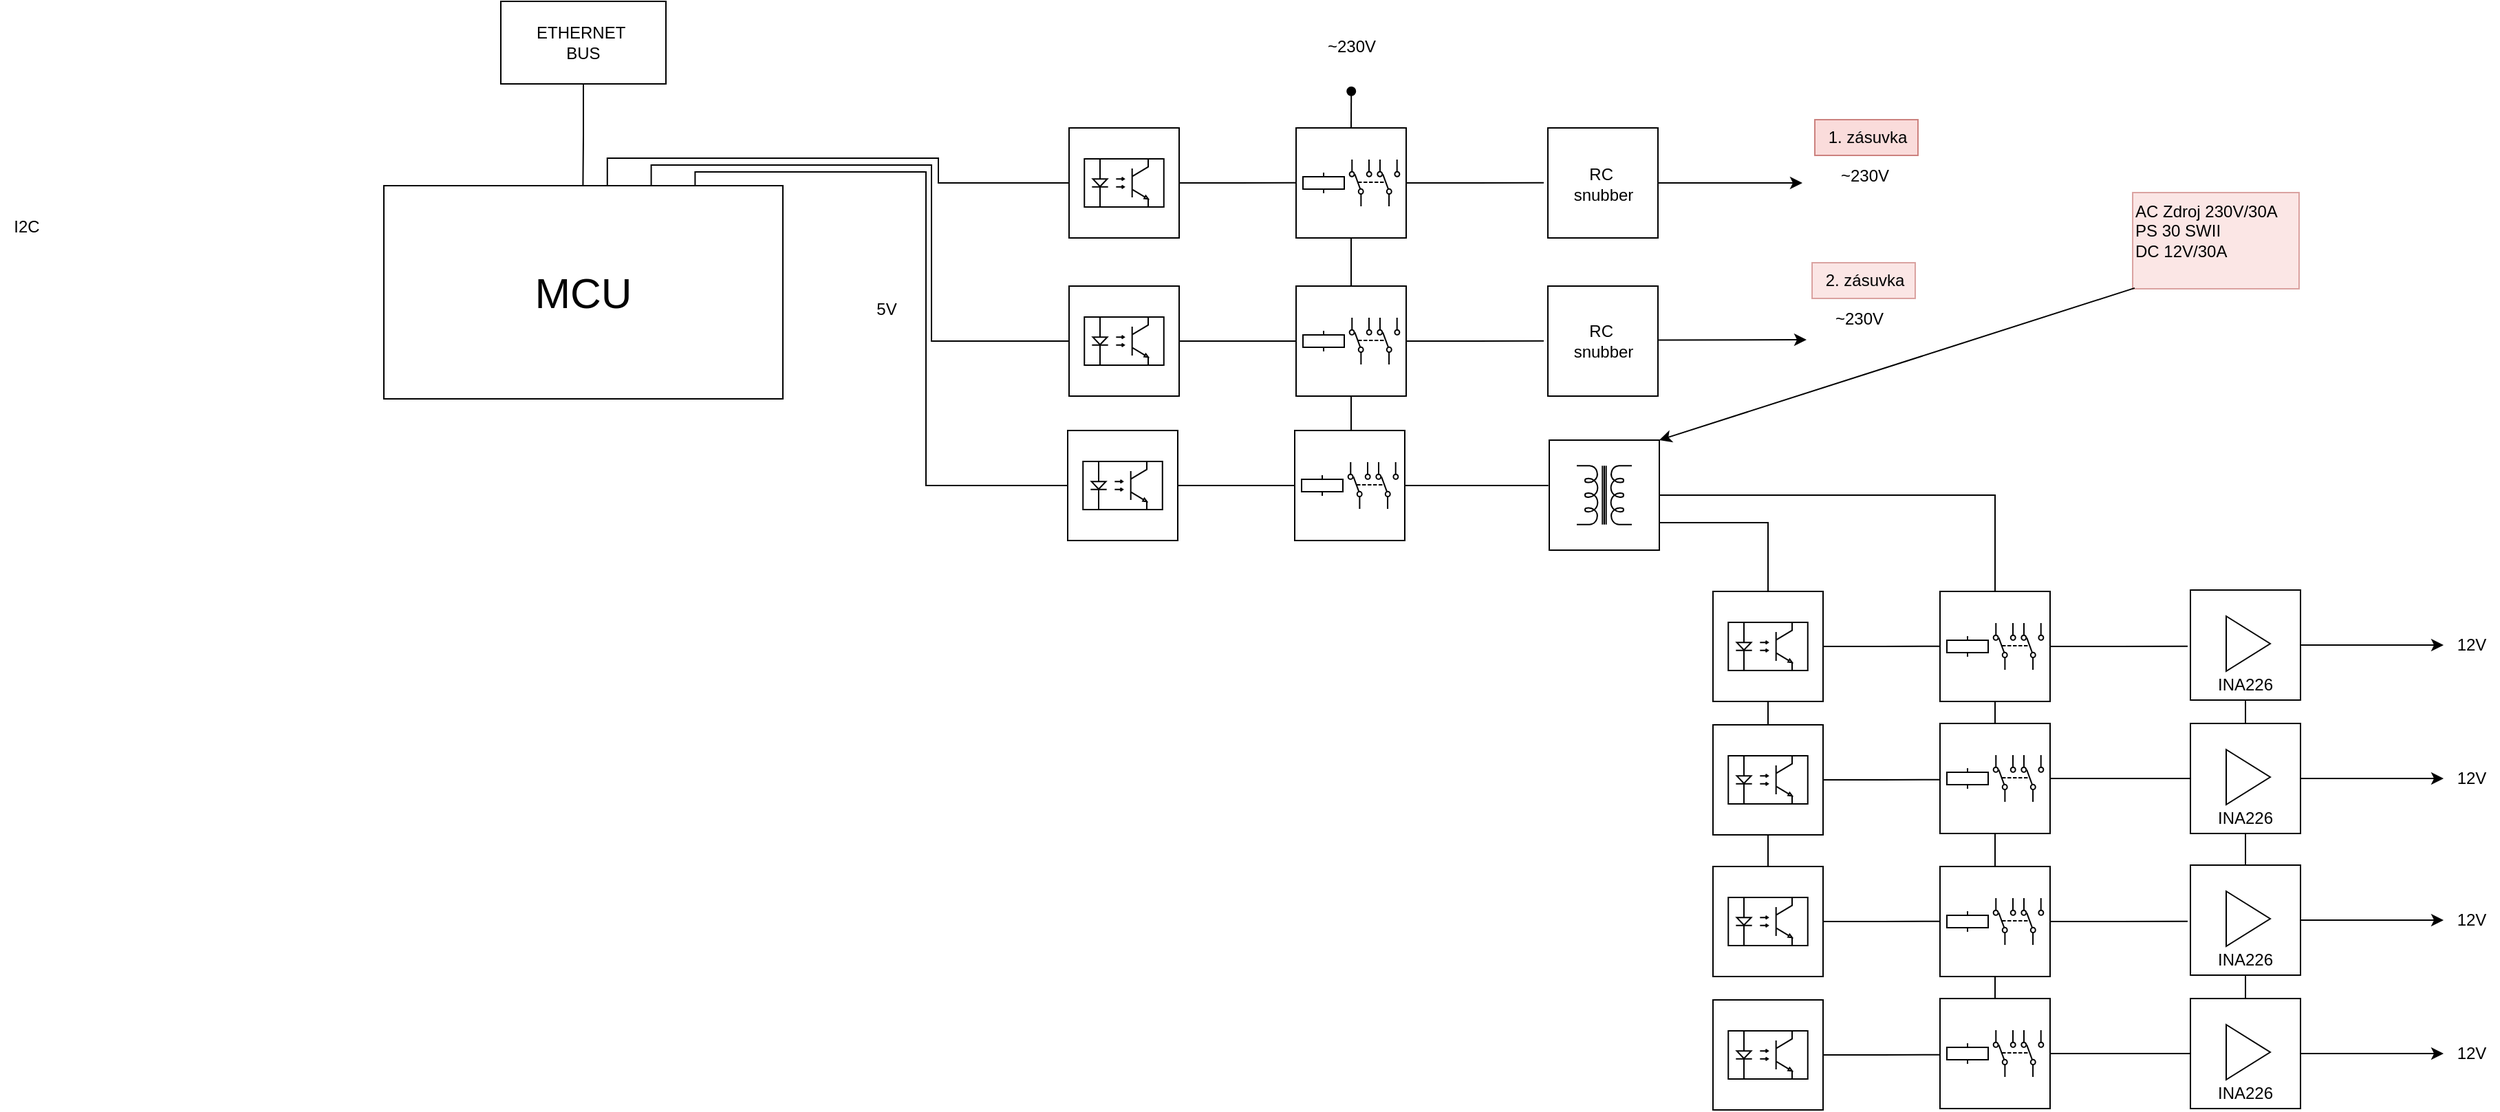 <mxfile version="24.7.14">
  <diagram name="Page-1" id="7e0a89b8-554c-2b80-1dc8-d5c74ca68de4">
    <mxGraphModel dx="2200" dy="1170" grid="0" gridSize="5" guides="1" tooltips="1" connect="1" arrows="0" fold="1" page="1" pageScale="1" pageWidth="1169" pageHeight="827" background="none" math="0" shadow="0">
      <root>
        <mxCell id="0" />
        <mxCell id="1" parent="0" />
        <mxCell id="zCNBRzlEJY0I-tMyIhnu-10" value="" style="group" parent="1" vertex="1" connectable="0">
          <mxGeometry x="945" y="118" width="80" height="80" as="geometry" />
        </mxCell>
        <mxCell id="zCNBRzlEJY0I-tMyIhnu-58" style="edgeStyle=orthogonalEdgeStyle;rounded=0;orthogonalLoop=1;jettySize=auto;html=1;exitX=1;exitY=0.5;exitDx=0;exitDy=0;endArrow=none;endFill=0;" parent="zCNBRzlEJY0I-tMyIhnu-10" source="zCNBRzlEJY0I-tMyIhnu-2" edge="1">
          <mxGeometry relative="1" as="geometry">
            <mxPoint x="180" y="39.857" as="targetPoint" />
          </mxGeometry>
        </mxCell>
        <mxCell id="EAk1uLRLOfNb_ForU7wT-85" style="edgeStyle=orthogonalEdgeStyle;rounded=0;orthogonalLoop=1;jettySize=auto;html=1;exitX=0.5;exitY=0;exitDx=0;exitDy=0;endArrow=oval;endFill=1;" parent="zCNBRzlEJY0I-tMyIhnu-10" source="zCNBRzlEJY0I-tMyIhnu-2" edge="1">
          <mxGeometry relative="1" as="geometry">
            <mxPoint x="40.118" y="-26.647" as="targetPoint" />
          </mxGeometry>
        </mxCell>
        <mxCell id="zCNBRzlEJY0I-tMyIhnu-2" value="" style="whiteSpace=wrap;html=1;aspect=fixed;" parent="zCNBRzlEJY0I-tMyIhnu-10" vertex="1">
          <mxGeometry width="80" height="80" as="geometry" />
        </mxCell>
        <mxCell id="zCNBRzlEJY0I-tMyIhnu-7" value="" style="pointerEvents=1;verticalLabelPosition=bottom;shadow=0;dashed=0;align=center;html=1;verticalAlign=top;shape=mxgraph.electrical.electro-mechanical.dpdt3;elSwitchState=1;rotation=-90;" parent="zCNBRzlEJY0I-tMyIhnu-10" vertex="1">
          <mxGeometry x="40" y="21.83" width="34" height="36.34" as="geometry" />
        </mxCell>
        <mxCell id="zCNBRzlEJY0I-tMyIhnu-64" value="" style="pointerEvents=1;verticalLabelPosition=bottom;shadow=0;dashed=0;align=center;html=1;verticalAlign=top;shape=mxgraph.electrical.electro-mechanical.relay_coil;" parent="zCNBRzlEJY0I-tMyIhnu-10" vertex="1">
          <mxGeometry x="5" y="32.5" width="30" height="15" as="geometry" />
        </mxCell>
        <mxCell id="zCNBRzlEJY0I-tMyIhnu-31" value="" style="group" parent="1" vertex="1" connectable="0">
          <mxGeometry x="780" y="118" width="100" height="80" as="geometry" />
        </mxCell>
        <mxCell id="zCNBRzlEJY0I-tMyIhnu-57" style="edgeStyle=orthogonalEdgeStyle;rounded=0;orthogonalLoop=1;jettySize=auto;html=1;exitX=1;exitY=0.5;exitDx=0;exitDy=0;endArrow=none;endFill=0;" parent="zCNBRzlEJY0I-tMyIhnu-31" source="zCNBRzlEJY0I-tMyIhnu-29" edge="1">
          <mxGeometry relative="1" as="geometry">
            <mxPoint x="165" y="39.857" as="targetPoint" />
          </mxGeometry>
        </mxCell>
        <mxCell id="zCNBRzlEJY0I-tMyIhnu-29" value="" style="whiteSpace=wrap;html=1;aspect=fixed;" parent="zCNBRzlEJY0I-tMyIhnu-31" vertex="1">
          <mxGeometry width="80" height="80" as="geometry" />
        </mxCell>
        <mxCell id="zCNBRzlEJY0I-tMyIhnu-30" value="" style="verticalLabelPosition=bottom;shadow=0;dashed=0;align=center;html=1;verticalAlign=top;shape=mxgraph.electrical.opto_electronics.opto-coupler;" parent="zCNBRzlEJY0I-tMyIhnu-31" vertex="1">
          <mxGeometry x="11.13" y="22.5" width="57.75" height="35" as="geometry" />
        </mxCell>
        <mxCell id="zCNBRzlEJY0I-tMyIhnu-32" value="" style="group" parent="1" vertex="1" connectable="0">
          <mxGeometry x="780" y="233" width="80" height="80" as="geometry" />
        </mxCell>
        <mxCell id="zCNBRzlEJY0I-tMyIhnu-33" value="" style="whiteSpace=wrap;html=1;aspect=fixed;" parent="zCNBRzlEJY0I-tMyIhnu-32" vertex="1">
          <mxGeometry width="80" height="80" as="geometry" />
        </mxCell>
        <mxCell id="zCNBRzlEJY0I-tMyIhnu-34" value="" style="verticalLabelPosition=bottom;shadow=0;dashed=0;align=center;html=1;verticalAlign=top;shape=mxgraph.electrical.opto_electronics.opto-coupler;" parent="zCNBRzlEJY0I-tMyIhnu-32" vertex="1">
          <mxGeometry x="11.13" y="22.5" width="57.75" height="35" as="geometry" />
        </mxCell>
        <mxCell id="zCNBRzlEJY0I-tMyIhnu-56" style="edgeStyle=orthogonalEdgeStyle;rounded=0;orthogonalLoop=1;jettySize=auto;html=1;exitX=1;exitY=0.5;exitDx=0;exitDy=0;endArrow=none;endFill=0;" parent="1" source="zCNBRzlEJY0I-tMyIhnu-33" edge="1">
          <mxGeometry relative="1" as="geometry">
            <mxPoint x="945" y="273" as="targetPoint" />
          </mxGeometry>
        </mxCell>
        <mxCell id="zCNBRzlEJY0I-tMyIhnu-65" value="" style="group" parent="1" vertex="1" connectable="0">
          <mxGeometry x="945" y="233" width="80" height="80" as="geometry" />
        </mxCell>
        <mxCell id="zCNBRzlEJY0I-tMyIhnu-66" style="edgeStyle=orthogonalEdgeStyle;rounded=0;orthogonalLoop=1;jettySize=auto;html=1;exitX=1;exitY=0.5;exitDx=0;exitDy=0;endArrow=none;endFill=0;" parent="zCNBRzlEJY0I-tMyIhnu-65" source="zCNBRzlEJY0I-tMyIhnu-67" edge="1">
          <mxGeometry relative="1" as="geometry">
            <mxPoint x="180" y="39.857" as="targetPoint" />
          </mxGeometry>
        </mxCell>
        <mxCell id="zCNBRzlEJY0I-tMyIhnu-67" value="" style="whiteSpace=wrap;html=1;aspect=fixed;" parent="zCNBRzlEJY0I-tMyIhnu-65" vertex="1">
          <mxGeometry width="80" height="80" as="geometry" />
        </mxCell>
        <mxCell id="zCNBRzlEJY0I-tMyIhnu-68" value="" style="pointerEvents=1;verticalLabelPosition=bottom;shadow=0;dashed=0;align=center;html=1;verticalAlign=top;shape=mxgraph.electrical.electro-mechanical.dpdt3;elSwitchState=1;rotation=-90;" parent="zCNBRzlEJY0I-tMyIhnu-65" vertex="1">
          <mxGeometry x="40" y="21.83" width="34" height="36.34" as="geometry" />
        </mxCell>
        <mxCell id="zCNBRzlEJY0I-tMyIhnu-69" value="" style="pointerEvents=1;verticalLabelPosition=bottom;shadow=0;dashed=0;align=center;html=1;verticalAlign=top;shape=mxgraph.electrical.electro-mechanical.relay_coil;" parent="zCNBRzlEJY0I-tMyIhnu-65" vertex="1">
          <mxGeometry x="5" y="32.5" width="30" height="15" as="geometry" />
        </mxCell>
        <mxCell id="zCNBRzlEJY0I-tMyIhnu-88" value="~230V" style="text;html=1;align=center;verticalAlign=middle;resizable=0;points=[];autosize=1;strokeColor=none;fillColor=none;" parent="1" vertex="1">
          <mxGeometry x="957.5" y="44" width="55" height="30" as="geometry" />
        </mxCell>
        <mxCell id="zCNBRzlEJY0I-tMyIhnu-90" value="~230V" style="text;html=1;align=center;verticalAlign=middle;resizable=0;points=[];autosize=1;strokeColor=none;fillColor=none;" parent="1" vertex="1">
          <mxGeometry x="1330" y="138" width="55" height="30" as="geometry" />
        </mxCell>
        <mxCell id="zCNBRzlEJY0I-tMyIhnu-91" value="~230V" style="text;html=1;align=center;verticalAlign=middle;resizable=0;points=[];autosize=1;strokeColor=none;fillColor=none;" parent="1" vertex="1">
          <mxGeometry x="1326" y="242" width="55" height="30" as="geometry" />
        </mxCell>
        <mxCell id="b3g8-nZqgv8whA5xBUex-1" value="12V" style="text;html=1;align=center;verticalAlign=middle;resizable=0;points=[];autosize=1;strokeColor=none;fillColor=none;" parent="1" vertex="1">
          <mxGeometry x="1779" y="479" width="40" height="30" as="geometry" />
        </mxCell>
        <mxCell id="b3g8-nZqgv8whA5xBUex-9" value="ETHERNET&amp;nbsp;&lt;br&gt;BUS" style="rounded=0;whiteSpace=wrap;html=1;" parent="1" vertex="1">
          <mxGeometry x="367" y="26" width="120" height="60" as="geometry" />
        </mxCell>
        <mxCell id="b3g8-nZqgv8whA5xBUex-12" value="5V" style="text;html=1;align=center;verticalAlign=middle;resizable=0;points=[];autosize=1;strokeColor=none;fillColor=none;" parent="1" vertex="1">
          <mxGeometry x="629" y="235" width="35" height="30" as="geometry" />
        </mxCell>
        <mxCell id="EAk1uLRLOfNb_ForU7wT-3" value="1. zásuvka" style="text;html=1;align=center;verticalAlign=middle;resizable=0;points=[];autosize=1;strokeColor=#b85450;fillColor=#f8cecc;opacity=70;" parent="1" vertex="1">
          <mxGeometry x="1322" y="112" width="75" height="26" as="geometry" />
        </mxCell>
        <mxCell id="EAk1uLRLOfNb_ForU7wT-10" value="" style="rounded=0;orthogonalLoop=1;jettySize=auto;html=1;" parent="1" source="EAk1uLRLOfNb_ForU7wT-4" edge="1">
          <mxGeometry relative="1" as="geometry">
            <mxPoint x="1313" y="158" as="targetPoint" />
          </mxGeometry>
        </mxCell>
        <mxCell id="EAk1uLRLOfNb_ForU7wT-4" value="" style="whiteSpace=wrap;html=1;aspect=fixed;fillColor=none;" parent="1" vertex="1">
          <mxGeometry x="1128" y="118" width="80" height="80" as="geometry" />
        </mxCell>
        <mxCell id="EAk1uLRLOfNb_ForU7wT-5" value="RC&amp;nbsp;&lt;br&gt;snubber" style="text;html=1;align=center;verticalAlign=middle;resizable=0;points=[];autosize=1;strokeColor=none;fillColor=none;" parent="1" vertex="1">
          <mxGeometry x="1137.5" y="138" width="61" height="41" as="geometry" />
        </mxCell>
        <mxCell id="EAk1uLRLOfNb_ForU7wT-12" value="" style="whiteSpace=wrap;html=1;aspect=fixed;fillColor=none;" parent="1" vertex="1">
          <mxGeometry x="1128" y="233" width="80" height="80" as="geometry" />
        </mxCell>
        <mxCell id="EAk1uLRLOfNb_ForU7wT-13" value="RC&amp;nbsp;&lt;br&gt;snubber" style="text;html=1;align=center;verticalAlign=middle;resizable=0;points=[];autosize=1;strokeColor=none;fillColor=none;" parent="1" vertex="1">
          <mxGeometry x="1137.5" y="252.5" width="61" height="41" as="geometry" />
        </mxCell>
        <mxCell id="EAk1uLRLOfNb_ForU7wT-14" value="" style="edgeStyle=orthogonalEdgeStyle;rounded=0;orthogonalLoop=1;jettySize=auto;html=1;exitX=1.007;exitY=0.49;exitDx=0;exitDy=0;exitPerimeter=0;" parent="1" source="EAk1uLRLOfNb_ForU7wT-12" edge="1">
          <mxGeometry relative="1" as="geometry">
            <mxPoint x="1212" y="272" as="sourcePoint" />
            <mxPoint x="1316" y="272.0" as="targetPoint" />
            <Array as="points">
              <mxPoint x="1212" y="272" />
            </Array>
          </mxGeometry>
        </mxCell>
        <mxCell id="EAk1uLRLOfNb_ForU7wT-15" value="2. zásuvka" style="text;html=1;align=center;verticalAlign=middle;resizable=0;points=[];autosize=1;strokeColor=#b85450;fillColor=#f8cecc;opacity=50;" parent="1" vertex="1">
          <mxGeometry x="1320" y="216" width="75" height="26" as="geometry" />
        </mxCell>
        <mxCell id="EAk1uLRLOfNb_ForU7wT-45" value="" style="group" parent="1" vertex="1" connectable="0">
          <mxGeometry x="1129" y="345" width="80" height="80" as="geometry" />
        </mxCell>
        <mxCell id="EAk1uLRLOfNb_ForU7wT-46" value="" style="whiteSpace=wrap;html=1;aspect=fixed;" parent="EAk1uLRLOfNb_ForU7wT-45" vertex="1">
          <mxGeometry width="80" height="80" as="geometry" />
        </mxCell>
        <mxCell id="EAk1uLRLOfNb_ForU7wT-47" value="" style="pointerEvents=1;verticalLabelPosition=bottom;shadow=0;dashed=0;align=center;html=1;verticalAlign=top;shape=mxgraph.electrical.inductors.transformer_2;rotation=-90;" parent="EAk1uLRLOfNb_ForU7wT-45" vertex="1">
          <mxGeometry x="18.66" y="20" width="42.67" height="40" as="geometry" />
        </mxCell>
        <mxCell id="EAk1uLRLOfNb_ForU7wT-72" value="12V" style="text;html=1;align=center;verticalAlign=middle;resizable=0;points=[];autosize=1;strokeColor=none;fillColor=none;" parent="1" vertex="1">
          <mxGeometry x="1779" y="576" width="40" height="30" as="geometry" />
        </mxCell>
        <mxCell id="EAk1uLRLOfNb_ForU7wT-82" value="I2C" style="text;html=1;align=center;verticalAlign=middle;resizable=0;points=[];autosize=1;strokeColor=none;fillColor=none;" parent="1" vertex="1">
          <mxGeometry x="3" y="177" width="37" height="26" as="geometry" />
        </mxCell>
        <mxCell id="EAk1uLRLOfNb_ForU7wT-84" value="AC Zdroj 230V/30A&lt;br&gt;PS 30 SWII&lt;br&gt;DC 12V&lt;span style=&quot;background-color: initial;&quot;&gt;/30A&lt;/span&gt;&lt;div&gt;&lt;div&gt;&lt;br&gt;&lt;/div&gt;&lt;/div&gt;" style="text;html=1;align=left;verticalAlign=middle;resizable=0;points=[];autosize=1;strokeColor=#b85450;fillColor=#f8cecc;opacity=50;" parent="1" vertex="1">
          <mxGeometry x="1553" y="165" width="121" height="70" as="geometry" />
        </mxCell>
        <mxCell id="EAk1uLRLOfNb_ForU7wT-87" value="" style="endArrow=classic;html=1;rounded=0;exitX=0.012;exitY=0.992;exitDx=0;exitDy=0;exitPerimeter=0;entryX=1;entryY=0;entryDx=0;entryDy=0;" parent="1" source="EAk1uLRLOfNb_ForU7wT-84" edge="1" target="EAk1uLRLOfNb_ForU7wT-46">
          <mxGeometry width="50" height="50" relative="1" as="geometry">
            <mxPoint x="1049" y="460" as="sourcePoint" />
            <mxPoint x="1120" y="425" as="targetPoint" />
          </mxGeometry>
        </mxCell>
        <mxCell id="vetYpZqJevZnBehMO1L--26" style="edgeStyle=orthogonalEdgeStyle;rounded=0;orthogonalLoop=1;jettySize=auto;html=1;entryX=0.5;entryY=0;entryDx=0;entryDy=0;endArrow=none;endFill=0;" parent="1" source="vetYpZqJevZnBehMO1L--8" target="vetYpZqJevZnBehMO1L--15" edge="1">
          <mxGeometry relative="1" as="geometry" />
        </mxCell>
        <mxCell id="vetYpZqJevZnBehMO1L--30" value="" style="edgeStyle=orthogonalEdgeStyle;rounded=0;orthogonalLoop=1;jettySize=auto;html=1;" parent="1" source="vetYpZqJevZnBehMO1L--8" target="b3g8-nZqgv8whA5xBUex-1" edge="1">
          <mxGeometry relative="1" as="geometry" />
        </mxCell>
        <mxCell id="vetYpZqJevZnBehMO1L--8" value="&lt;br&gt;&lt;br&gt;&lt;br&gt;&lt;br&gt;INA226" style="whiteSpace=wrap;html=1;aspect=fixed;" parent="1" vertex="1">
          <mxGeometry x="1595" y="454" width="80" height="80" as="geometry" />
        </mxCell>
        <mxCell id="vetYpZqJevZnBehMO1L--9" value="" style="triangle;whiteSpace=wrap;html=1;" parent="1" vertex="1">
          <mxGeometry x="1621" y="473" width="32" height="40" as="geometry" />
        </mxCell>
        <mxCell id="vetYpZqJevZnBehMO1L--31" value="" style="edgeStyle=orthogonalEdgeStyle;rounded=0;orthogonalLoop=1;jettySize=auto;html=1;" parent="1" source="vetYpZqJevZnBehMO1L--15" edge="1">
          <mxGeometry relative="1" as="geometry">
            <mxPoint x="1779.0" y="591" as="targetPoint" />
          </mxGeometry>
        </mxCell>
        <mxCell id="PkqFtLTbCZEIP-2vwFzs-185" style="edgeStyle=orthogonalEdgeStyle;rounded=0;orthogonalLoop=1;jettySize=auto;html=1;exitX=0.5;exitY=1;exitDx=0;exitDy=0;entryX=0.5;entryY=0;entryDx=0;entryDy=0;endArrow=none;endFill=0;" edge="1" parent="1" source="vetYpZqJevZnBehMO1L--15" target="PkqFtLTbCZEIP-2vwFzs-159">
          <mxGeometry relative="1" as="geometry" />
        </mxCell>
        <mxCell id="vetYpZqJevZnBehMO1L--15" value="&lt;br&gt;&lt;br&gt;&lt;br&gt;&lt;br&gt;INA226" style="whiteSpace=wrap;html=1;aspect=fixed;" parent="1" vertex="1">
          <mxGeometry x="1595" y="551" width="80" height="80" as="geometry" />
        </mxCell>
        <mxCell id="vetYpZqJevZnBehMO1L--16" value="" style="triangle;whiteSpace=wrap;html=1;" parent="1" vertex="1">
          <mxGeometry x="1621" y="570" width="32" height="40" as="geometry" />
        </mxCell>
        <mxCell id="PkqFtLTbCZEIP-2vwFzs-1" value="" style="group" vertex="1" connectable="0" parent="1">
          <mxGeometry x="779" y="338" width="80" height="80" as="geometry" />
        </mxCell>
        <mxCell id="PkqFtLTbCZEIP-2vwFzs-2" value="" style="whiteSpace=wrap;html=1;aspect=fixed;" vertex="1" parent="PkqFtLTbCZEIP-2vwFzs-1">
          <mxGeometry width="80" height="80" as="geometry" />
        </mxCell>
        <mxCell id="PkqFtLTbCZEIP-2vwFzs-3" value="" style="verticalLabelPosition=bottom;shadow=0;dashed=0;align=center;html=1;verticalAlign=top;shape=mxgraph.electrical.opto_electronics.opto-coupler;" vertex="1" parent="PkqFtLTbCZEIP-2vwFzs-1">
          <mxGeometry x="11.13" y="22.5" width="57.75" height="35" as="geometry" />
        </mxCell>
        <mxCell id="PkqFtLTbCZEIP-2vwFzs-5" value="" style="group" vertex="1" connectable="0" parent="1">
          <mxGeometry x="944" y="338" width="80" height="80" as="geometry" />
        </mxCell>
        <mxCell id="PkqFtLTbCZEIP-2vwFzs-7" value="" style="whiteSpace=wrap;html=1;aspect=fixed;" vertex="1" parent="PkqFtLTbCZEIP-2vwFzs-5">
          <mxGeometry width="80" height="80" as="geometry" />
        </mxCell>
        <mxCell id="PkqFtLTbCZEIP-2vwFzs-8" value="" style="pointerEvents=1;verticalLabelPosition=bottom;shadow=0;dashed=0;align=center;html=1;verticalAlign=top;shape=mxgraph.electrical.electro-mechanical.dpdt3;elSwitchState=1;rotation=-90;" vertex="1" parent="PkqFtLTbCZEIP-2vwFzs-5">
          <mxGeometry x="40" y="21.83" width="34" height="36.34" as="geometry" />
        </mxCell>
        <mxCell id="PkqFtLTbCZEIP-2vwFzs-9" value="" style="pointerEvents=1;verticalLabelPosition=bottom;shadow=0;dashed=0;align=center;html=1;verticalAlign=top;shape=mxgraph.electrical.electro-mechanical.relay_coil;" vertex="1" parent="PkqFtLTbCZEIP-2vwFzs-5">
          <mxGeometry x="5" y="32.5" width="30" height="15" as="geometry" />
        </mxCell>
        <mxCell id="PkqFtLTbCZEIP-2vwFzs-10" style="edgeStyle=orthogonalEdgeStyle;rounded=0;orthogonalLoop=1;jettySize=auto;html=1;entryX=0;entryY=0.5;entryDx=0;entryDy=0;endArrow=none;endFill=0;" edge="1" parent="1" source="PkqFtLTbCZEIP-2vwFzs-2" target="PkqFtLTbCZEIP-2vwFzs-7">
          <mxGeometry relative="1" as="geometry" />
        </mxCell>
        <mxCell id="PkqFtLTbCZEIP-2vwFzs-11" style="edgeStyle=orthogonalEdgeStyle;rounded=0;orthogonalLoop=1;jettySize=auto;html=1;entryX=-0.009;entryY=0.412;entryDx=0;entryDy=0;entryPerimeter=0;endArrow=none;endFill=0;" edge="1" parent="1" source="PkqFtLTbCZEIP-2vwFzs-7" target="EAk1uLRLOfNb_ForU7wT-46">
          <mxGeometry relative="1" as="geometry" />
        </mxCell>
        <mxCell id="PkqFtLTbCZEIP-2vwFzs-88" style="edgeStyle=orthogonalEdgeStyle;rounded=0;orthogonalLoop=1;jettySize=auto;html=1;exitX=0.5;exitY=0;exitDx=0;exitDy=0;entryX=0.5;entryY=1;entryDx=0;entryDy=0;endArrow=none;endFill=0;" edge="1" parent="1" source="PkqFtLTbCZEIP-2vwFzs-7" target="zCNBRzlEJY0I-tMyIhnu-67">
          <mxGeometry relative="1" as="geometry" />
        </mxCell>
        <mxCell id="PkqFtLTbCZEIP-2vwFzs-90" style="edgeStyle=orthogonalEdgeStyle;rounded=0;orthogonalLoop=1;jettySize=auto;html=1;entryX=0.5;entryY=1;entryDx=0;entryDy=0;endArrow=none;endFill=0;" edge="1" parent="1" source="zCNBRzlEJY0I-tMyIhnu-67" target="zCNBRzlEJY0I-tMyIhnu-2">
          <mxGeometry relative="1" as="geometry" />
        </mxCell>
        <mxCell id="PkqFtLTbCZEIP-2vwFzs-93" value="" style="group" vertex="1" connectable="0" parent="1">
          <mxGeometry x="1413" y="455" width="80" height="80" as="geometry" />
        </mxCell>
        <mxCell id="PkqFtLTbCZEIP-2vwFzs-94" style="edgeStyle=orthogonalEdgeStyle;rounded=0;orthogonalLoop=1;jettySize=auto;html=1;exitX=1;exitY=0.5;exitDx=0;exitDy=0;endArrow=none;endFill=0;" edge="1" parent="PkqFtLTbCZEIP-2vwFzs-93" source="PkqFtLTbCZEIP-2vwFzs-96">
          <mxGeometry relative="1" as="geometry">
            <mxPoint x="180" y="39.857" as="targetPoint" />
          </mxGeometry>
        </mxCell>
        <mxCell id="PkqFtLTbCZEIP-2vwFzs-96" value="" style="whiteSpace=wrap;html=1;aspect=fixed;" vertex="1" parent="PkqFtLTbCZEIP-2vwFzs-93">
          <mxGeometry width="80" height="80" as="geometry" />
        </mxCell>
        <mxCell id="PkqFtLTbCZEIP-2vwFzs-97" value="" style="pointerEvents=1;verticalLabelPosition=bottom;shadow=0;dashed=0;align=center;html=1;verticalAlign=top;shape=mxgraph.electrical.electro-mechanical.dpdt3;elSwitchState=1;rotation=-90;" vertex="1" parent="PkqFtLTbCZEIP-2vwFzs-93">
          <mxGeometry x="40" y="21.83" width="34" height="36.34" as="geometry" />
        </mxCell>
        <mxCell id="PkqFtLTbCZEIP-2vwFzs-98" value="" style="pointerEvents=1;verticalLabelPosition=bottom;shadow=0;dashed=0;align=center;html=1;verticalAlign=top;shape=mxgraph.electrical.electro-mechanical.relay_coil;" vertex="1" parent="PkqFtLTbCZEIP-2vwFzs-93">
          <mxGeometry x="5" y="32.5" width="30" height="15" as="geometry" />
        </mxCell>
        <mxCell id="PkqFtLTbCZEIP-2vwFzs-99" value="" style="group" vertex="1" connectable="0" parent="1">
          <mxGeometry x="1248" y="455" width="100" height="80" as="geometry" />
        </mxCell>
        <mxCell id="PkqFtLTbCZEIP-2vwFzs-100" style="edgeStyle=orthogonalEdgeStyle;rounded=0;orthogonalLoop=1;jettySize=auto;html=1;exitX=1;exitY=0.5;exitDx=0;exitDy=0;endArrow=none;endFill=0;" edge="1" parent="PkqFtLTbCZEIP-2vwFzs-99" source="PkqFtLTbCZEIP-2vwFzs-101">
          <mxGeometry relative="1" as="geometry">
            <mxPoint x="165" y="39.857" as="targetPoint" />
          </mxGeometry>
        </mxCell>
        <mxCell id="PkqFtLTbCZEIP-2vwFzs-101" value="" style="whiteSpace=wrap;html=1;aspect=fixed;" vertex="1" parent="PkqFtLTbCZEIP-2vwFzs-99">
          <mxGeometry width="80" height="80" as="geometry" />
        </mxCell>
        <mxCell id="PkqFtLTbCZEIP-2vwFzs-102" value="" style="verticalLabelPosition=bottom;shadow=0;dashed=0;align=center;html=1;verticalAlign=top;shape=mxgraph.electrical.opto_electronics.opto-coupler;" vertex="1" parent="PkqFtLTbCZEIP-2vwFzs-99">
          <mxGeometry x="11.13" y="22.5" width="57.75" height="35" as="geometry" />
        </mxCell>
        <mxCell id="PkqFtLTbCZEIP-2vwFzs-103" style="edgeStyle=orthogonalEdgeStyle;rounded=0;orthogonalLoop=1;jettySize=auto;html=1;entryX=0.5;entryY=0;entryDx=0;entryDy=0;endArrow=none;endFill=0;" edge="1" parent="1" source="EAk1uLRLOfNb_ForU7wT-46" target="PkqFtLTbCZEIP-2vwFzs-96">
          <mxGeometry relative="1" as="geometry" />
        </mxCell>
        <mxCell id="PkqFtLTbCZEIP-2vwFzs-105" value="" style="group" vertex="1" connectable="0" parent="1">
          <mxGeometry x="1413" y="551" width="80" height="80" as="geometry" />
        </mxCell>
        <mxCell id="PkqFtLTbCZEIP-2vwFzs-107" value="" style="whiteSpace=wrap;html=1;aspect=fixed;" vertex="1" parent="PkqFtLTbCZEIP-2vwFzs-105">
          <mxGeometry width="80" height="80" as="geometry" />
        </mxCell>
        <mxCell id="PkqFtLTbCZEIP-2vwFzs-108" value="" style="pointerEvents=1;verticalLabelPosition=bottom;shadow=0;dashed=0;align=center;html=1;verticalAlign=top;shape=mxgraph.electrical.electro-mechanical.dpdt3;elSwitchState=1;rotation=-90;" vertex="1" parent="PkqFtLTbCZEIP-2vwFzs-105">
          <mxGeometry x="40" y="21.83" width="34" height="36.34" as="geometry" />
        </mxCell>
        <mxCell id="PkqFtLTbCZEIP-2vwFzs-109" value="" style="pointerEvents=1;verticalLabelPosition=bottom;shadow=0;dashed=0;align=center;html=1;verticalAlign=top;shape=mxgraph.electrical.electro-mechanical.relay_coil;" vertex="1" parent="PkqFtLTbCZEIP-2vwFzs-105">
          <mxGeometry x="5" y="32.5" width="30" height="15" as="geometry" />
        </mxCell>
        <mxCell id="PkqFtLTbCZEIP-2vwFzs-110" value="" style="group" vertex="1" connectable="0" parent="1">
          <mxGeometry x="1248" y="552" width="100" height="80" as="geometry" />
        </mxCell>
        <mxCell id="PkqFtLTbCZEIP-2vwFzs-111" style="edgeStyle=orthogonalEdgeStyle;rounded=0;orthogonalLoop=1;jettySize=auto;html=1;exitX=1;exitY=0.5;exitDx=0;exitDy=0;endArrow=none;endFill=0;" edge="1" parent="PkqFtLTbCZEIP-2vwFzs-110" source="PkqFtLTbCZEIP-2vwFzs-112">
          <mxGeometry relative="1" as="geometry">
            <mxPoint x="165" y="39.857" as="targetPoint" />
          </mxGeometry>
        </mxCell>
        <mxCell id="PkqFtLTbCZEIP-2vwFzs-112" value="" style="whiteSpace=wrap;html=1;aspect=fixed;" vertex="1" parent="PkqFtLTbCZEIP-2vwFzs-110">
          <mxGeometry width="80" height="80" as="geometry" />
        </mxCell>
        <mxCell id="PkqFtLTbCZEIP-2vwFzs-113" value="" style="verticalLabelPosition=bottom;shadow=0;dashed=0;align=center;html=1;verticalAlign=top;shape=mxgraph.electrical.opto_electronics.opto-coupler;" vertex="1" parent="PkqFtLTbCZEIP-2vwFzs-110">
          <mxGeometry x="11.13" y="22.5" width="57.75" height="35" as="geometry" />
        </mxCell>
        <mxCell id="PkqFtLTbCZEIP-2vwFzs-106" style="edgeStyle=orthogonalEdgeStyle;rounded=0;orthogonalLoop=1;jettySize=auto;html=1;exitX=1;exitY=0.5;exitDx=0;exitDy=0;endArrow=none;endFill=0;entryX=0;entryY=0.5;entryDx=0;entryDy=0;" edge="1" parent="1" source="PkqFtLTbCZEIP-2vwFzs-107" target="vetYpZqJevZnBehMO1L--15">
          <mxGeometry relative="1" as="geometry">
            <mxPoint x="1592" y="583.857" as="targetPoint" />
          </mxGeometry>
        </mxCell>
        <mxCell id="PkqFtLTbCZEIP-2vwFzs-114" style="edgeStyle=orthogonalEdgeStyle;rounded=0;orthogonalLoop=1;jettySize=auto;html=1;exitX=1;exitY=0.75;exitDx=0;exitDy=0;entryX=0.5;entryY=0;entryDx=0;entryDy=0;endArrow=none;endFill=0;" edge="1" parent="1" source="EAk1uLRLOfNb_ForU7wT-46" target="PkqFtLTbCZEIP-2vwFzs-101">
          <mxGeometry relative="1" as="geometry" />
        </mxCell>
        <mxCell id="PkqFtLTbCZEIP-2vwFzs-124" style="edgeStyle=orthogonalEdgeStyle;rounded=0;orthogonalLoop=1;jettySize=auto;html=1;exitX=0.5;exitY=1;exitDx=0;exitDy=0;entryX=0.5;entryY=0;entryDx=0;entryDy=0;endArrow=none;endFill=0;" edge="1" parent="1" source="PkqFtLTbCZEIP-2vwFzs-96" target="PkqFtLTbCZEIP-2vwFzs-107">
          <mxGeometry relative="1" as="geometry" />
        </mxCell>
        <mxCell id="PkqFtLTbCZEIP-2vwFzs-155" value="12V" style="text;html=1;align=center;verticalAlign=middle;resizable=0;points=[];autosize=1;strokeColor=none;fillColor=none;" vertex="1" parent="1">
          <mxGeometry x="1779" y="679" width="40" height="30" as="geometry" />
        </mxCell>
        <mxCell id="PkqFtLTbCZEIP-2vwFzs-156" value="12V" style="text;html=1;align=center;verticalAlign=middle;resizable=0;points=[];autosize=1;strokeColor=none;fillColor=none;" vertex="1" parent="1">
          <mxGeometry x="1779" y="776" width="40" height="30" as="geometry" />
        </mxCell>
        <mxCell id="PkqFtLTbCZEIP-2vwFzs-157" style="edgeStyle=orthogonalEdgeStyle;rounded=0;orthogonalLoop=1;jettySize=auto;html=1;entryX=0.5;entryY=0;entryDx=0;entryDy=0;endArrow=none;endFill=0;" edge="1" parent="1" source="PkqFtLTbCZEIP-2vwFzs-159" target="PkqFtLTbCZEIP-2vwFzs-162">
          <mxGeometry relative="1" as="geometry" />
        </mxCell>
        <mxCell id="PkqFtLTbCZEIP-2vwFzs-158" value="" style="edgeStyle=orthogonalEdgeStyle;rounded=0;orthogonalLoop=1;jettySize=auto;html=1;" edge="1" parent="1" source="PkqFtLTbCZEIP-2vwFzs-159" target="PkqFtLTbCZEIP-2vwFzs-155">
          <mxGeometry relative="1" as="geometry" />
        </mxCell>
        <mxCell id="PkqFtLTbCZEIP-2vwFzs-159" value="&lt;br&gt;&lt;br&gt;&lt;br&gt;&lt;br&gt;INA226" style="whiteSpace=wrap;html=1;aspect=fixed;" vertex="1" parent="1">
          <mxGeometry x="1595" y="654" width="80" height="80" as="geometry" />
        </mxCell>
        <mxCell id="PkqFtLTbCZEIP-2vwFzs-160" value="" style="triangle;whiteSpace=wrap;html=1;" vertex="1" parent="1">
          <mxGeometry x="1621" y="673" width="32" height="40" as="geometry" />
        </mxCell>
        <mxCell id="PkqFtLTbCZEIP-2vwFzs-161" value="" style="edgeStyle=orthogonalEdgeStyle;rounded=0;orthogonalLoop=1;jettySize=auto;html=1;" edge="1" parent="1" source="PkqFtLTbCZEIP-2vwFzs-162">
          <mxGeometry relative="1" as="geometry">
            <mxPoint x="1779.0" y="791" as="targetPoint" />
          </mxGeometry>
        </mxCell>
        <mxCell id="PkqFtLTbCZEIP-2vwFzs-162" value="&lt;br&gt;&lt;br&gt;&lt;br&gt;&lt;br&gt;INA226" style="whiteSpace=wrap;html=1;aspect=fixed;" vertex="1" parent="1">
          <mxGeometry x="1595" y="751" width="80" height="80" as="geometry" />
        </mxCell>
        <mxCell id="PkqFtLTbCZEIP-2vwFzs-163" value="" style="triangle;whiteSpace=wrap;html=1;" vertex="1" parent="1">
          <mxGeometry x="1621" y="770" width="32" height="40" as="geometry" />
        </mxCell>
        <mxCell id="PkqFtLTbCZEIP-2vwFzs-164" value="" style="group" vertex="1" connectable="0" parent="1">
          <mxGeometry x="1413" y="655" width="80" height="80" as="geometry" />
        </mxCell>
        <mxCell id="PkqFtLTbCZEIP-2vwFzs-165" style="edgeStyle=orthogonalEdgeStyle;rounded=0;orthogonalLoop=1;jettySize=auto;html=1;exitX=1;exitY=0.5;exitDx=0;exitDy=0;endArrow=none;endFill=0;" edge="1" parent="PkqFtLTbCZEIP-2vwFzs-164" source="PkqFtLTbCZEIP-2vwFzs-166">
          <mxGeometry relative="1" as="geometry">
            <mxPoint x="180" y="39.857" as="targetPoint" />
          </mxGeometry>
        </mxCell>
        <mxCell id="PkqFtLTbCZEIP-2vwFzs-166" value="" style="whiteSpace=wrap;html=1;aspect=fixed;" vertex="1" parent="PkqFtLTbCZEIP-2vwFzs-164">
          <mxGeometry width="80" height="80" as="geometry" />
        </mxCell>
        <mxCell id="PkqFtLTbCZEIP-2vwFzs-167" value="" style="pointerEvents=1;verticalLabelPosition=bottom;shadow=0;dashed=0;align=center;html=1;verticalAlign=top;shape=mxgraph.electrical.electro-mechanical.dpdt3;elSwitchState=1;rotation=-90;" vertex="1" parent="PkqFtLTbCZEIP-2vwFzs-164">
          <mxGeometry x="40" y="21.83" width="34" height="36.34" as="geometry" />
        </mxCell>
        <mxCell id="PkqFtLTbCZEIP-2vwFzs-168" value="" style="pointerEvents=1;verticalLabelPosition=bottom;shadow=0;dashed=0;align=center;html=1;verticalAlign=top;shape=mxgraph.electrical.electro-mechanical.relay_coil;" vertex="1" parent="PkqFtLTbCZEIP-2vwFzs-164">
          <mxGeometry x="5" y="32.5" width="30" height="15" as="geometry" />
        </mxCell>
        <mxCell id="PkqFtLTbCZEIP-2vwFzs-169" value="" style="group" vertex="1" connectable="0" parent="1">
          <mxGeometry x="1248" y="655" width="100" height="80" as="geometry" />
        </mxCell>
        <mxCell id="PkqFtLTbCZEIP-2vwFzs-170" style="edgeStyle=orthogonalEdgeStyle;rounded=0;orthogonalLoop=1;jettySize=auto;html=1;exitX=1;exitY=0.5;exitDx=0;exitDy=0;endArrow=none;endFill=0;" edge="1" parent="PkqFtLTbCZEIP-2vwFzs-169" source="PkqFtLTbCZEIP-2vwFzs-171">
          <mxGeometry relative="1" as="geometry">
            <mxPoint x="165" y="39.857" as="targetPoint" />
          </mxGeometry>
        </mxCell>
        <mxCell id="PkqFtLTbCZEIP-2vwFzs-171" value="" style="whiteSpace=wrap;html=1;aspect=fixed;" vertex="1" parent="PkqFtLTbCZEIP-2vwFzs-169">
          <mxGeometry width="80" height="80" as="geometry" />
        </mxCell>
        <mxCell id="PkqFtLTbCZEIP-2vwFzs-172" value="" style="verticalLabelPosition=bottom;shadow=0;dashed=0;align=center;html=1;verticalAlign=top;shape=mxgraph.electrical.opto_electronics.opto-coupler;" vertex="1" parent="PkqFtLTbCZEIP-2vwFzs-169">
          <mxGeometry x="11.13" y="22.5" width="57.75" height="35" as="geometry" />
        </mxCell>
        <mxCell id="PkqFtLTbCZEIP-2vwFzs-173" value="" style="group" vertex="1" connectable="0" parent="1">
          <mxGeometry x="1413" y="751" width="80" height="80" as="geometry" />
        </mxCell>
        <mxCell id="PkqFtLTbCZEIP-2vwFzs-174" value="" style="whiteSpace=wrap;html=1;aspect=fixed;" vertex="1" parent="PkqFtLTbCZEIP-2vwFzs-173">
          <mxGeometry width="80" height="80" as="geometry" />
        </mxCell>
        <mxCell id="PkqFtLTbCZEIP-2vwFzs-175" value="" style="pointerEvents=1;verticalLabelPosition=bottom;shadow=0;dashed=0;align=center;html=1;verticalAlign=top;shape=mxgraph.electrical.electro-mechanical.dpdt3;elSwitchState=1;rotation=-90;" vertex="1" parent="PkqFtLTbCZEIP-2vwFzs-173">
          <mxGeometry x="40" y="21.83" width="34" height="36.34" as="geometry" />
        </mxCell>
        <mxCell id="PkqFtLTbCZEIP-2vwFzs-176" value="" style="pointerEvents=1;verticalLabelPosition=bottom;shadow=0;dashed=0;align=center;html=1;verticalAlign=top;shape=mxgraph.electrical.electro-mechanical.relay_coil;" vertex="1" parent="PkqFtLTbCZEIP-2vwFzs-173">
          <mxGeometry x="5" y="32.5" width="30" height="15" as="geometry" />
        </mxCell>
        <mxCell id="PkqFtLTbCZEIP-2vwFzs-177" value="" style="group" vertex="1" connectable="0" parent="1">
          <mxGeometry x="1248" y="752" width="100" height="80" as="geometry" />
        </mxCell>
        <mxCell id="PkqFtLTbCZEIP-2vwFzs-178" style="edgeStyle=orthogonalEdgeStyle;rounded=0;orthogonalLoop=1;jettySize=auto;html=1;exitX=1;exitY=0.5;exitDx=0;exitDy=0;endArrow=none;endFill=0;" edge="1" parent="PkqFtLTbCZEIP-2vwFzs-177" source="PkqFtLTbCZEIP-2vwFzs-179">
          <mxGeometry relative="1" as="geometry">
            <mxPoint x="165" y="39.857" as="targetPoint" />
          </mxGeometry>
        </mxCell>
        <mxCell id="PkqFtLTbCZEIP-2vwFzs-179" value="" style="whiteSpace=wrap;html=1;aspect=fixed;" vertex="1" parent="PkqFtLTbCZEIP-2vwFzs-177">
          <mxGeometry width="80" height="80" as="geometry" />
        </mxCell>
        <mxCell id="PkqFtLTbCZEIP-2vwFzs-180" value="" style="verticalLabelPosition=bottom;shadow=0;dashed=0;align=center;html=1;verticalAlign=top;shape=mxgraph.electrical.opto_electronics.opto-coupler;" vertex="1" parent="PkqFtLTbCZEIP-2vwFzs-177">
          <mxGeometry x="11.13" y="22.5" width="57.75" height="35" as="geometry" />
        </mxCell>
        <mxCell id="PkqFtLTbCZEIP-2vwFzs-181" style="edgeStyle=orthogonalEdgeStyle;rounded=0;orthogonalLoop=1;jettySize=auto;html=1;exitX=1;exitY=0.5;exitDx=0;exitDy=0;endArrow=none;endFill=0;entryX=0;entryY=0.5;entryDx=0;entryDy=0;" edge="1" parent="1" source="PkqFtLTbCZEIP-2vwFzs-174" target="PkqFtLTbCZEIP-2vwFzs-162">
          <mxGeometry relative="1" as="geometry">
            <mxPoint x="1592" y="783.857" as="targetPoint" />
          </mxGeometry>
        </mxCell>
        <mxCell id="PkqFtLTbCZEIP-2vwFzs-182" style="edgeStyle=orthogonalEdgeStyle;rounded=0;orthogonalLoop=1;jettySize=auto;html=1;exitX=0.5;exitY=1;exitDx=0;exitDy=0;entryX=0.5;entryY=0;entryDx=0;entryDy=0;endArrow=none;endFill=0;" edge="1" parent="1" source="PkqFtLTbCZEIP-2vwFzs-166" target="PkqFtLTbCZEIP-2vwFzs-174">
          <mxGeometry relative="1" as="geometry" />
        </mxCell>
        <mxCell id="PkqFtLTbCZEIP-2vwFzs-186" style="edgeStyle=orthogonalEdgeStyle;rounded=0;orthogonalLoop=1;jettySize=auto;html=1;exitX=0.5;exitY=1;exitDx=0;exitDy=0;entryX=0.5;entryY=0;entryDx=0;entryDy=0;endArrow=none;endFill=0;" edge="1" parent="1" source="PkqFtLTbCZEIP-2vwFzs-107" target="PkqFtLTbCZEIP-2vwFzs-166">
          <mxGeometry relative="1" as="geometry" />
        </mxCell>
        <mxCell id="PkqFtLTbCZEIP-2vwFzs-349" style="edgeStyle=orthogonalEdgeStyle;rounded=0;orthogonalLoop=1;jettySize=auto;html=1;exitX=0.5;exitY=1;exitDx=0;exitDy=0;entryX=0.5;entryY=0;entryDx=0;entryDy=0;endArrow=none;endFill=0;" edge="1" parent="1" source="PkqFtLTbCZEIP-2vwFzs-101" target="PkqFtLTbCZEIP-2vwFzs-112">
          <mxGeometry relative="1" as="geometry">
            <mxPoint x="1288" y="547.412" as="targetPoint" />
          </mxGeometry>
        </mxCell>
        <mxCell id="PkqFtLTbCZEIP-2vwFzs-350" style="edgeStyle=orthogonalEdgeStyle;rounded=0;orthogonalLoop=1;jettySize=auto;html=1;exitX=0.5;exitY=1;exitDx=0;exitDy=0;entryX=0.5;entryY=0;entryDx=0;entryDy=0;endArrow=none;endFill=0;" edge="1" parent="1" source="PkqFtLTbCZEIP-2vwFzs-112" target="PkqFtLTbCZEIP-2vwFzs-171">
          <mxGeometry relative="1" as="geometry" />
        </mxCell>
        <mxCell id="PkqFtLTbCZEIP-2vwFzs-356" style="edgeStyle=orthogonalEdgeStyle;rounded=0;orthogonalLoop=1;jettySize=auto;html=1;exitX=0.67;exitY=0;exitDx=0;exitDy=0;exitPerimeter=0;entryX=0;entryY=0.5;entryDx=0;entryDy=0;endArrow=none;endFill=0;" edge="1" parent="1" source="PkqFtLTbCZEIP-2vwFzs-351" target="zCNBRzlEJY0I-tMyIhnu-33">
          <mxGeometry relative="1" as="geometry">
            <Array as="points">
              <mxPoint x="476" y="145" />
              <mxPoint x="680" y="145" />
              <mxPoint x="680" y="273" />
            </Array>
          </mxGeometry>
        </mxCell>
        <mxCell id="PkqFtLTbCZEIP-2vwFzs-359" style="edgeStyle=orthogonalEdgeStyle;rounded=0;orthogonalLoop=1;jettySize=auto;html=1;exitX=0.56;exitY=0;exitDx=0;exitDy=0;exitPerimeter=0;entryX=0;entryY=0.5;entryDx=0;entryDy=0;endArrow=none;endFill=0;" edge="1" parent="1" source="PkqFtLTbCZEIP-2vwFzs-351" target="zCNBRzlEJY0I-tMyIhnu-29">
          <mxGeometry relative="1" as="geometry">
            <Array as="points">
              <mxPoint x="444" y="140" />
              <mxPoint x="685" y="140" />
              <mxPoint x="685" y="158" />
            </Array>
          </mxGeometry>
        </mxCell>
        <mxCell id="PkqFtLTbCZEIP-2vwFzs-360" style="edgeStyle=orthogonalEdgeStyle;rounded=0;orthogonalLoop=1;jettySize=auto;html=1;exitX=0.78;exitY=0;exitDx=0;exitDy=0;exitPerimeter=0;entryX=0;entryY=0.5;entryDx=0;entryDy=0;endArrow=none;endFill=0;" edge="1" parent="1" source="PkqFtLTbCZEIP-2vwFzs-351" target="PkqFtLTbCZEIP-2vwFzs-2">
          <mxGeometry relative="1" as="geometry">
            <Array as="points">
              <mxPoint x="508" y="150" />
              <mxPoint x="676" y="150" />
              <mxPoint x="676" y="378" />
            </Array>
          </mxGeometry>
        </mxCell>
        <mxCell id="PkqFtLTbCZEIP-2vwFzs-351" value="&lt;font style=&quot;font-size: 31px;&quot;&gt;MCU&lt;/font&gt;" style="rounded=0;whiteSpace=wrap;html=1;points=[[0,0,0,0,0],[0,0.25,0,0,0],[0,0.5,0,0,0],[0,0.75,0,0,0],[0,1,0,0,0],[0.11,0,0,0,0],[0.11,1,0,0,0],[0.22,0,0,0,0],[0.22,1,0,0,0],[0.33,0,0,0,0],[0.33,1,0,0,0],[0.44,0,0,0,0],[0.44,1,0,0,0],[0.56,0,0,0,0],[0.56,1,0,0,0],[0.67,0,0,0,0],[0.67,1,0,0,0],[0.78,0,0,0,0],[0.78,1,0,0,0],[0.89,0,0,0,0],[0.89,1,0,0,0],[1,0,0,0,0],[1,0.25,0,0,0],[1,0.5,0,0,0],[1,0.75,0,0,0],[1,1,0,0,0]];" vertex="1" parent="1">
          <mxGeometry x="282" y="160" width="290" height="155" as="geometry" />
        </mxCell>
        <mxCell id="PkqFtLTbCZEIP-2vwFzs-352" style="edgeStyle=orthogonalEdgeStyle;rounded=0;orthogonalLoop=1;jettySize=auto;html=1;exitX=0.5;exitY=1;exitDx=0;exitDy=0;entryX=0.499;entryY=0;entryDx=0;entryDy=0;entryPerimeter=0;endArrow=none;endFill=0;" edge="1" parent="1" source="b3g8-nZqgv8whA5xBUex-9" target="PkqFtLTbCZEIP-2vwFzs-351">
          <mxGeometry relative="1" as="geometry" />
        </mxCell>
      </root>
    </mxGraphModel>
  </diagram>
</mxfile>
